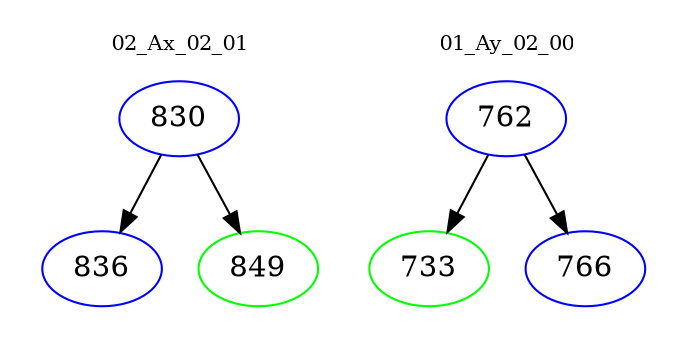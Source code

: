 digraph{
subgraph cluster_0 {
color = white
label = "02_Ax_02_01";
fontsize=10;
T0_830 [label="830", color="blue"]
T0_830 -> T0_836 [color="black"]
T0_836 [label="836", color="blue"]
T0_830 -> T0_849 [color="black"]
T0_849 [label="849", color="green"]
}
subgraph cluster_1 {
color = white
label = "01_Ay_02_00";
fontsize=10;
T1_762 [label="762", color="blue"]
T1_762 -> T1_733 [color="black"]
T1_733 [label="733", color="green"]
T1_762 -> T1_766 [color="black"]
T1_766 [label="766", color="blue"]
}
}
